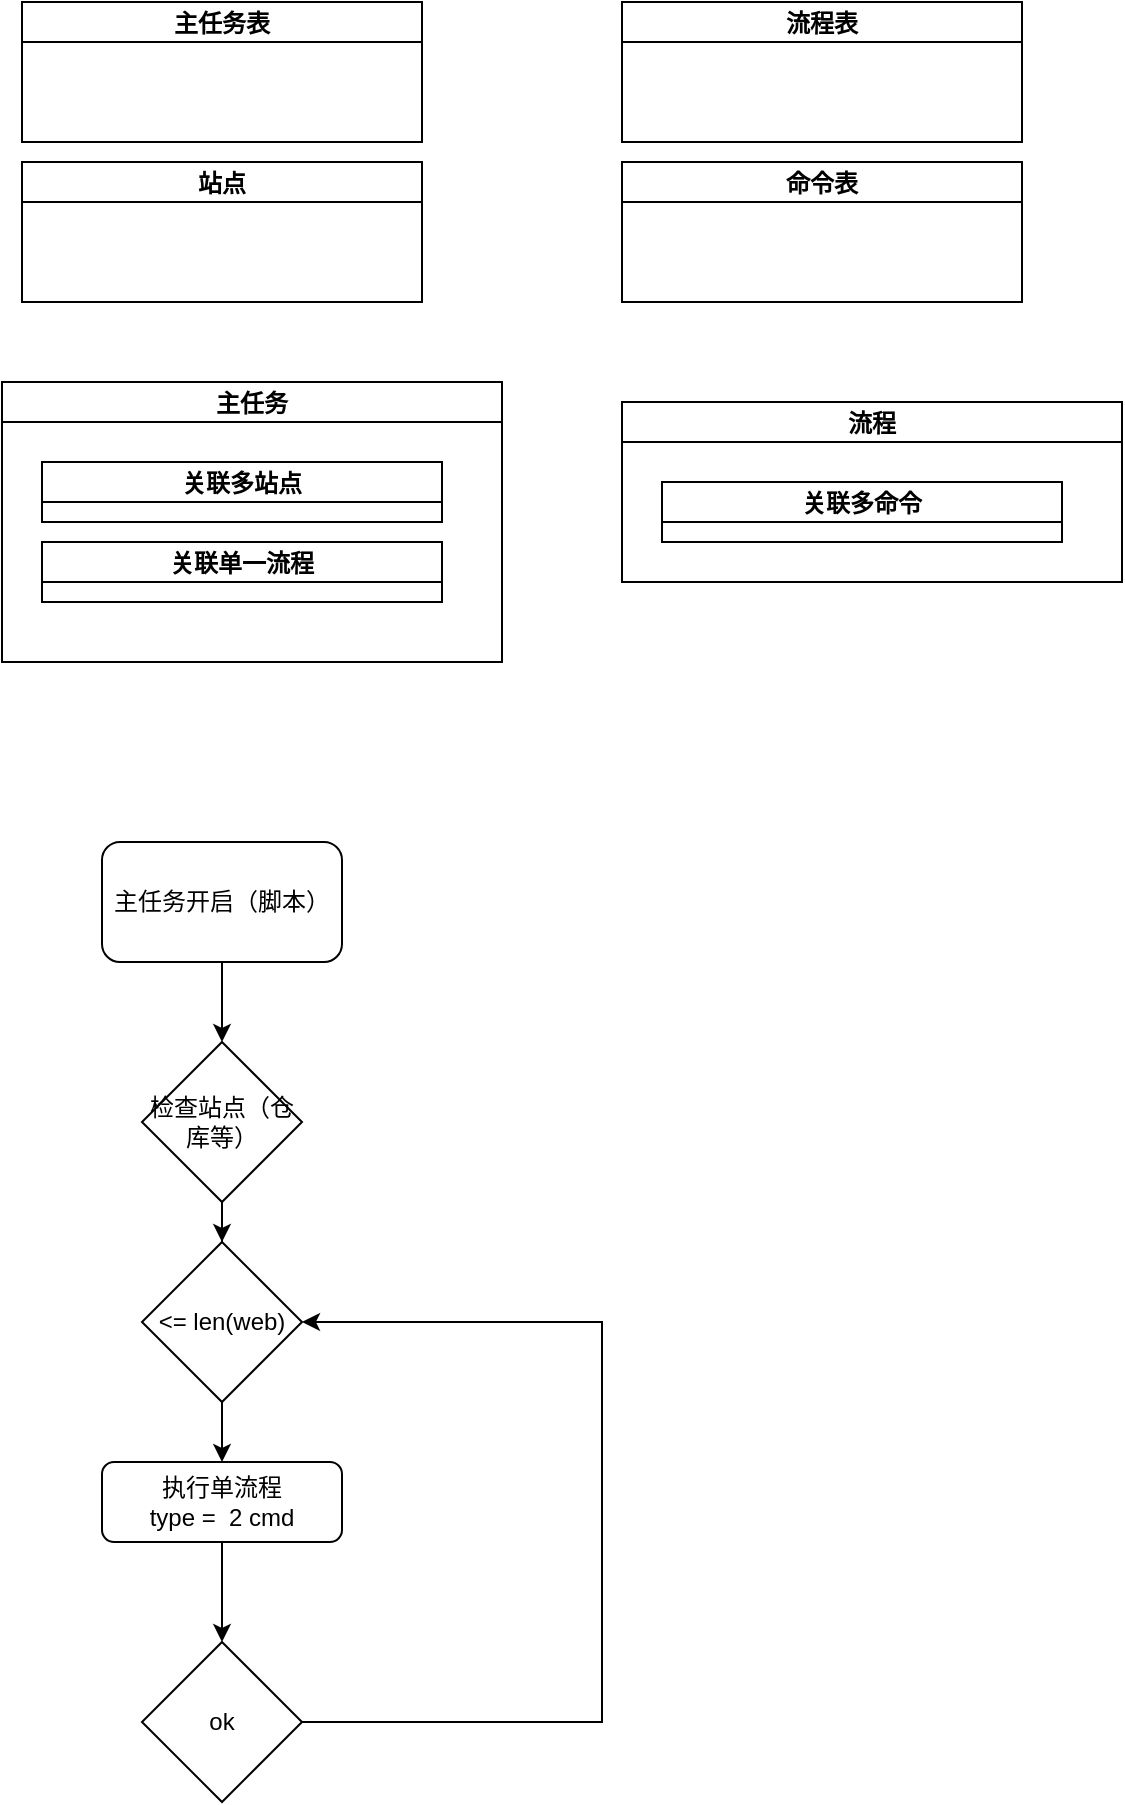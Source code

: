 <mxfile version="22.1.16" type="github">
  <diagram name="第 1 页" id="HEjvyV17QfU2v2mI-T7l">
    <mxGraphModel dx="1386" dy="759" grid="1" gridSize="10" guides="1" tooltips="1" connect="1" arrows="1" fold="1" page="1" pageScale="1" pageWidth="827" pageHeight="1169" math="0" shadow="0">
      <root>
        <mxCell id="0" />
        <mxCell id="1" parent="0" />
        <mxCell id="PQXJ-k0mhNzuXkqBx6cb-2" value="主任务表" style="swimlane;startSize=20;" parent="1" vertex="1">
          <mxGeometry x="90" y="170" width="200" height="70" as="geometry">
            <mxRectangle x="90" y="170" width="100" height="30" as="alternateBounds" />
          </mxGeometry>
        </mxCell>
        <mxCell id="hfjpM53F0VD8bZR_W0MK-1" value="流程表" style="swimlane;startSize=20;" parent="1" vertex="1">
          <mxGeometry x="390" y="170" width="200" height="70" as="geometry">
            <mxRectangle x="90" y="170" width="100" height="30" as="alternateBounds" />
          </mxGeometry>
        </mxCell>
        <mxCell id="hfjpM53F0VD8bZR_W0MK-2" value="命令表" style="swimlane;startSize=20;" parent="1" vertex="1">
          <mxGeometry x="390" y="250" width="200" height="70" as="geometry">
            <mxRectangle x="90" y="170" width="100" height="30" as="alternateBounds" />
          </mxGeometry>
        </mxCell>
        <mxCell id="hfjpM53F0VD8bZR_W0MK-4" value="站点" style="swimlane;startSize=20;" parent="1" vertex="1">
          <mxGeometry x="90" y="250" width="200" height="70" as="geometry">
            <mxRectangle x="90" y="170" width="100" height="30" as="alternateBounds" />
          </mxGeometry>
        </mxCell>
        <mxCell id="hfjpM53F0VD8bZR_W0MK-5" value="主任务" style="swimlane;startSize=20;" parent="1" vertex="1">
          <mxGeometry x="80" y="360" width="250" height="140" as="geometry">
            <mxRectangle x="90" y="170" width="100" height="30" as="alternateBounds" />
          </mxGeometry>
        </mxCell>
        <mxCell id="hfjpM53F0VD8bZR_W0MK-11" value="关联多站点" style="swimlane;startSize=20;" parent="hfjpM53F0VD8bZR_W0MK-5" vertex="1">
          <mxGeometry x="20" y="40" width="200" height="30" as="geometry">
            <mxRectangle x="90" y="170" width="100" height="30" as="alternateBounds" />
          </mxGeometry>
        </mxCell>
        <mxCell id="hfjpM53F0VD8bZR_W0MK-6" value="关联单一流程" style="swimlane;startSize=20;" parent="hfjpM53F0VD8bZR_W0MK-5" vertex="1">
          <mxGeometry x="20" y="80" width="200" height="30" as="geometry">
            <mxRectangle x="90" y="170" width="100" height="30" as="alternateBounds" />
          </mxGeometry>
        </mxCell>
        <mxCell id="uJ7la-lIGgvZjE7Ppfcc-1" value="流程" style="swimlane;startSize=20;" vertex="1" parent="1">
          <mxGeometry x="390" y="370" width="250" height="90" as="geometry">
            <mxRectangle x="90" y="170" width="100" height="30" as="alternateBounds" />
          </mxGeometry>
        </mxCell>
        <mxCell id="uJ7la-lIGgvZjE7Ppfcc-2" value="关联多命令" style="swimlane;startSize=20;" vertex="1" parent="uJ7la-lIGgvZjE7Ppfcc-1">
          <mxGeometry x="20" y="40" width="200" height="30" as="geometry">
            <mxRectangle x="90" y="170" width="100" height="30" as="alternateBounds" />
          </mxGeometry>
        </mxCell>
        <mxCell id="uJ7la-lIGgvZjE7Ppfcc-6" style="edgeStyle=orthogonalEdgeStyle;rounded=0;orthogonalLoop=1;jettySize=auto;html=1;entryX=0.5;entryY=0;entryDx=0;entryDy=0;" edge="1" parent="1" source="uJ7la-lIGgvZjE7Ppfcc-4" target="uJ7la-lIGgvZjE7Ppfcc-5">
          <mxGeometry relative="1" as="geometry" />
        </mxCell>
        <mxCell id="uJ7la-lIGgvZjE7Ppfcc-4" value="主任务开启（脚本）" style="rounded=1;whiteSpace=wrap;html=1;" vertex="1" parent="1">
          <mxGeometry x="130" y="590" width="120" height="60" as="geometry" />
        </mxCell>
        <mxCell id="uJ7la-lIGgvZjE7Ppfcc-10" style="edgeStyle=orthogonalEdgeStyle;rounded=0;orthogonalLoop=1;jettySize=auto;html=1;" edge="1" parent="1" source="uJ7la-lIGgvZjE7Ppfcc-5" target="uJ7la-lIGgvZjE7Ppfcc-9">
          <mxGeometry relative="1" as="geometry" />
        </mxCell>
        <mxCell id="uJ7la-lIGgvZjE7Ppfcc-5" value="检查站点（仓库等）" style="rhombus;whiteSpace=wrap;html=1;" vertex="1" parent="1">
          <mxGeometry x="150" y="690" width="80" height="80" as="geometry" />
        </mxCell>
        <mxCell id="uJ7la-lIGgvZjE7Ppfcc-12" style="edgeStyle=orthogonalEdgeStyle;rounded=0;orthogonalLoop=1;jettySize=auto;html=1;" edge="1" parent="1" source="uJ7la-lIGgvZjE7Ppfcc-9" target="uJ7la-lIGgvZjE7Ppfcc-11">
          <mxGeometry relative="1" as="geometry" />
        </mxCell>
        <mxCell id="uJ7la-lIGgvZjE7Ppfcc-9" value="&amp;lt;= len(web)" style="rhombus;whiteSpace=wrap;html=1;" vertex="1" parent="1">
          <mxGeometry x="150" y="790" width="80" height="80" as="geometry" />
        </mxCell>
        <mxCell id="uJ7la-lIGgvZjE7Ppfcc-16" style="edgeStyle=orthogonalEdgeStyle;rounded=0;orthogonalLoop=1;jettySize=auto;html=1;entryX=0.5;entryY=0;entryDx=0;entryDy=0;" edge="1" parent="1" source="uJ7la-lIGgvZjE7Ppfcc-11" target="uJ7la-lIGgvZjE7Ppfcc-14">
          <mxGeometry relative="1" as="geometry" />
        </mxCell>
        <mxCell id="uJ7la-lIGgvZjE7Ppfcc-11" value="执行单流程&lt;br&gt;type =&amp;nbsp; 2 cmd" style="rounded=1;whiteSpace=wrap;html=1;" vertex="1" parent="1">
          <mxGeometry x="130" y="900" width="120" height="40" as="geometry" />
        </mxCell>
        <mxCell id="uJ7la-lIGgvZjE7Ppfcc-15" style="edgeStyle=orthogonalEdgeStyle;rounded=0;orthogonalLoop=1;jettySize=auto;html=1;entryX=1;entryY=0.5;entryDx=0;entryDy=0;" edge="1" parent="1" source="uJ7la-lIGgvZjE7Ppfcc-14" target="uJ7la-lIGgvZjE7Ppfcc-9">
          <mxGeometry relative="1" as="geometry">
            <Array as="points">
              <mxPoint x="380" y="1030" />
              <mxPoint x="380" y="830" />
            </Array>
          </mxGeometry>
        </mxCell>
        <mxCell id="uJ7la-lIGgvZjE7Ppfcc-14" value="ok" style="rhombus;whiteSpace=wrap;html=1;" vertex="1" parent="1">
          <mxGeometry x="150" y="990" width="80" height="80" as="geometry" />
        </mxCell>
      </root>
    </mxGraphModel>
  </diagram>
</mxfile>
